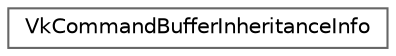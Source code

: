 digraph "类继承关系图"
{
 // LATEX_PDF_SIZE
  bgcolor="transparent";
  edge [fontname=Helvetica,fontsize=10,labelfontname=Helvetica,labelfontsize=10];
  node [fontname=Helvetica,fontsize=10,shape=box,height=0.2,width=0.4];
  rankdir="LR";
  Node0 [id="Node000000",label="VkCommandBufferInheritanceInfo",height=0.2,width=0.4,color="grey40", fillcolor="white", style="filled",URL="$struct_vk_command_buffer_inheritance_info.html",tooltip=" "];
}
